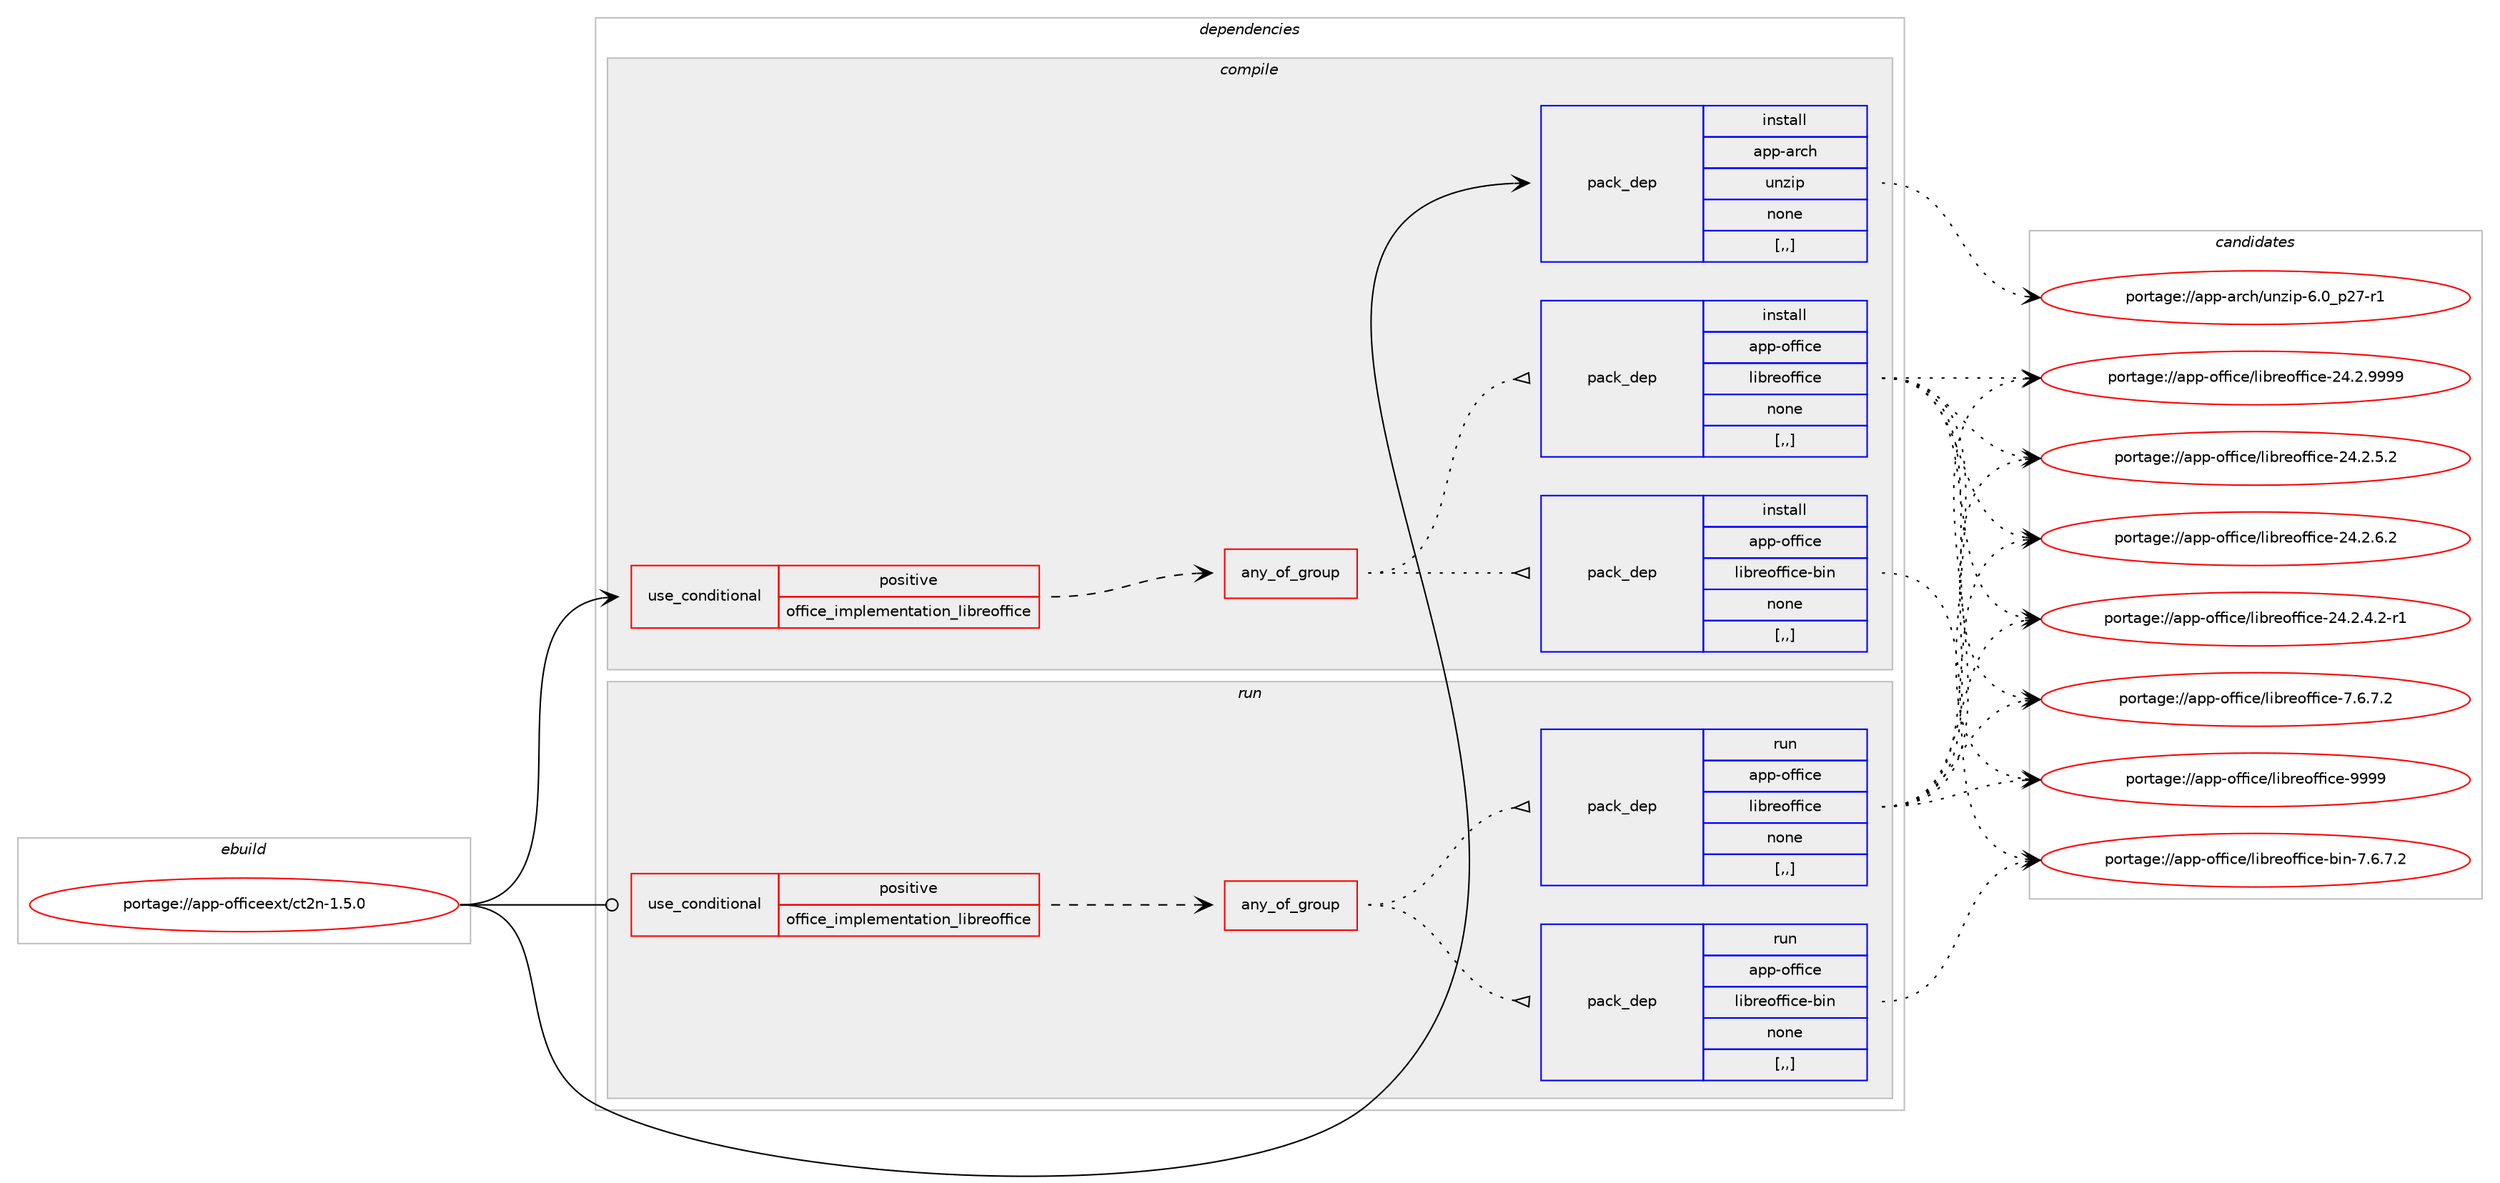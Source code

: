 digraph prolog {

# *************
# Graph options
# *************

newrank=true;
concentrate=true;
compound=true;
graph [rankdir=LR,fontname=Helvetica,fontsize=10,ranksep=1.5];#, ranksep=2.5, nodesep=0.2];
edge  [arrowhead=vee];
node  [fontname=Helvetica,fontsize=10];

# **********
# The ebuild
# **********

subgraph cluster_leftcol {
color=gray;
label=<<i>ebuild</i>>;
id [label="portage://app-officeext/ct2n-1.5.0", color=red, width=4, href="../app-officeext/ct2n-1.5.0.svg"];
}

# ****************
# The dependencies
# ****************

subgraph cluster_midcol {
color=gray;
label=<<i>dependencies</i>>;
subgraph cluster_compile {
fillcolor="#eeeeee";
style=filled;
label=<<i>compile</i>>;
subgraph cond143839 {
dependency544017 [label=<<TABLE BORDER="0" CELLBORDER="1" CELLSPACING="0" CELLPADDING="4"><TR><TD ROWSPAN="3" CELLPADDING="10">use_conditional</TD></TR><TR><TD>positive</TD></TR><TR><TD>office_implementation_libreoffice</TD></TR></TABLE>>, shape=none, color=red];
subgraph any3751 {
dependency544018 [label=<<TABLE BORDER="0" CELLBORDER="1" CELLSPACING="0" CELLPADDING="4"><TR><TD CELLPADDING="10">any_of_group</TD></TR></TABLE>>, shape=none, color=red];subgraph pack396132 {
dependency544019 [label=<<TABLE BORDER="0" CELLBORDER="1" CELLSPACING="0" CELLPADDING="4" WIDTH="220"><TR><TD ROWSPAN="6" CELLPADDING="30">pack_dep</TD></TR><TR><TD WIDTH="110">install</TD></TR><TR><TD>app-office</TD></TR><TR><TD>libreoffice</TD></TR><TR><TD>none</TD></TR><TR><TD>[,,]</TD></TR></TABLE>>, shape=none, color=blue];
}
dependency544018:e -> dependency544019:w [weight=20,style="dotted",arrowhead="oinv"];
subgraph pack396133 {
dependency544020 [label=<<TABLE BORDER="0" CELLBORDER="1" CELLSPACING="0" CELLPADDING="4" WIDTH="220"><TR><TD ROWSPAN="6" CELLPADDING="30">pack_dep</TD></TR><TR><TD WIDTH="110">install</TD></TR><TR><TD>app-office</TD></TR><TR><TD>libreoffice-bin</TD></TR><TR><TD>none</TD></TR><TR><TD>[,,]</TD></TR></TABLE>>, shape=none, color=blue];
}
dependency544018:e -> dependency544020:w [weight=20,style="dotted",arrowhead="oinv"];
}
dependency544017:e -> dependency544018:w [weight=20,style="dashed",arrowhead="vee"];
}
id:e -> dependency544017:w [weight=20,style="solid",arrowhead="vee"];
subgraph pack396134 {
dependency544021 [label=<<TABLE BORDER="0" CELLBORDER="1" CELLSPACING="0" CELLPADDING="4" WIDTH="220"><TR><TD ROWSPAN="6" CELLPADDING="30">pack_dep</TD></TR><TR><TD WIDTH="110">install</TD></TR><TR><TD>app-arch</TD></TR><TR><TD>unzip</TD></TR><TR><TD>none</TD></TR><TR><TD>[,,]</TD></TR></TABLE>>, shape=none, color=blue];
}
id:e -> dependency544021:w [weight=20,style="solid",arrowhead="vee"];
}
subgraph cluster_compileandrun {
fillcolor="#eeeeee";
style=filled;
label=<<i>compile and run</i>>;
}
subgraph cluster_run {
fillcolor="#eeeeee";
style=filled;
label=<<i>run</i>>;
subgraph cond143840 {
dependency544022 [label=<<TABLE BORDER="0" CELLBORDER="1" CELLSPACING="0" CELLPADDING="4"><TR><TD ROWSPAN="3" CELLPADDING="10">use_conditional</TD></TR><TR><TD>positive</TD></TR><TR><TD>office_implementation_libreoffice</TD></TR></TABLE>>, shape=none, color=red];
subgraph any3752 {
dependency544023 [label=<<TABLE BORDER="0" CELLBORDER="1" CELLSPACING="0" CELLPADDING="4"><TR><TD CELLPADDING="10">any_of_group</TD></TR></TABLE>>, shape=none, color=red];subgraph pack396135 {
dependency544024 [label=<<TABLE BORDER="0" CELLBORDER="1" CELLSPACING="0" CELLPADDING="4" WIDTH="220"><TR><TD ROWSPAN="6" CELLPADDING="30">pack_dep</TD></TR><TR><TD WIDTH="110">run</TD></TR><TR><TD>app-office</TD></TR><TR><TD>libreoffice</TD></TR><TR><TD>none</TD></TR><TR><TD>[,,]</TD></TR></TABLE>>, shape=none, color=blue];
}
dependency544023:e -> dependency544024:w [weight=20,style="dotted",arrowhead="oinv"];
subgraph pack396136 {
dependency544025 [label=<<TABLE BORDER="0" CELLBORDER="1" CELLSPACING="0" CELLPADDING="4" WIDTH="220"><TR><TD ROWSPAN="6" CELLPADDING="30">pack_dep</TD></TR><TR><TD WIDTH="110">run</TD></TR><TR><TD>app-office</TD></TR><TR><TD>libreoffice-bin</TD></TR><TR><TD>none</TD></TR><TR><TD>[,,]</TD></TR></TABLE>>, shape=none, color=blue];
}
dependency544023:e -> dependency544025:w [weight=20,style="dotted",arrowhead="oinv"];
}
dependency544022:e -> dependency544023:w [weight=20,style="dashed",arrowhead="vee"];
}
id:e -> dependency544022:w [weight=20,style="solid",arrowhead="odot"];
}
}

# **************
# The candidates
# **************

subgraph cluster_choices {
rank=same;
color=gray;
label=<<i>candidates</i>>;

subgraph choice396132 {
color=black;
nodesep=1;
choice9711211245111102102105991014710810598114101111102102105991014557575757 [label="portage://app-office/libreoffice-9999", color=red, width=4,href="../app-office/libreoffice-9999.svg"];
choice97112112451111021021059910147108105981141011111021021059910145505246504657575757 [label="portage://app-office/libreoffice-24.2.9999", color=red, width=4,href="../app-office/libreoffice-24.2.9999.svg"];
choice971121124511110210210599101471081059811410111110210210599101455052465046544650 [label="portage://app-office/libreoffice-24.2.6.2", color=red, width=4,href="../app-office/libreoffice-24.2.6.2.svg"];
choice971121124511110210210599101471081059811410111110210210599101455052465046534650 [label="portage://app-office/libreoffice-24.2.5.2", color=red, width=4,href="../app-office/libreoffice-24.2.5.2.svg"];
choice9711211245111102102105991014710810598114101111102102105991014550524650465246504511449 [label="portage://app-office/libreoffice-24.2.4.2-r1", color=red, width=4,href="../app-office/libreoffice-24.2.4.2-r1.svg"];
choice9711211245111102102105991014710810598114101111102102105991014555465446554650 [label="portage://app-office/libreoffice-7.6.7.2", color=red, width=4,href="../app-office/libreoffice-7.6.7.2.svg"];
dependency544019:e -> choice9711211245111102102105991014710810598114101111102102105991014557575757:w [style=dotted,weight="100"];
dependency544019:e -> choice97112112451111021021059910147108105981141011111021021059910145505246504657575757:w [style=dotted,weight="100"];
dependency544019:e -> choice971121124511110210210599101471081059811410111110210210599101455052465046544650:w [style=dotted,weight="100"];
dependency544019:e -> choice971121124511110210210599101471081059811410111110210210599101455052465046534650:w [style=dotted,weight="100"];
dependency544019:e -> choice9711211245111102102105991014710810598114101111102102105991014550524650465246504511449:w [style=dotted,weight="100"];
dependency544019:e -> choice9711211245111102102105991014710810598114101111102102105991014555465446554650:w [style=dotted,weight="100"];
}
subgraph choice396133 {
color=black;
nodesep=1;
choice97112112451111021021059910147108105981141011111021021059910145981051104555465446554650 [label="portage://app-office/libreoffice-bin-7.6.7.2", color=red, width=4,href="../app-office/libreoffice-bin-7.6.7.2.svg"];
dependency544020:e -> choice97112112451111021021059910147108105981141011111021021059910145981051104555465446554650:w [style=dotted,weight="100"];
}
subgraph choice396134 {
color=black;
nodesep=1;
choice9711211245971149910447117110122105112455446489511250554511449 [label="portage://app-arch/unzip-6.0_p27-r1", color=red, width=4,href="../app-arch/unzip-6.0_p27-r1.svg"];
dependency544021:e -> choice9711211245971149910447117110122105112455446489511250554511449:w [style=dotted,weight="100"];
}
subgraph choice396135 {
color=black;
nodesep=1;
choice9711211245111102102105991014710810598114101111102102105991014557575757 [label="portage://app-office/libreoffice-9999", color=red, width=4,href="../app-office/libreoffice-9999.svg"];
choice97112112451111021021059910147108105981141011111021021059910145505246504657575757 [label="portage://app-office/libreoffice-24.2.9999", color=red, width=4,href="../app-office/libreoffice-24.2.9999.svg"];
choice971121124511110210210599101471081059811410111110210210599101455052465046544650 [label="portage://app-office/libreoffice-24.2.6.2", color=red, width=4,href="../app-office/libreoffice-24.2.6.2.svg"];
choice971121124511110210210599101471081059811410111110210210599101455052465046534650 [label="portage://app-office/libreoffice-24.2.5.2", color=red, width=4,href="../app-office/libreoffice-24.2.5.2.svg"];
choice9711211245111102102105991014710810598114101111102102105991014550524650465246504511449 [label="portage://app-office/libreoffice-24.2.4.2-r1", color=red, width=4,href="../app-office/libreoffice-24.2.4.2-r1.svg"];
choice9711211245111102102105991014710810598114101111102102105991014555465446554650 [label="portage://app-office/libreoffice-7.6.7.2", color=red, width=4,href="../app-office/libreoffice-7.6.7.2.svg"];
dependency544024:e -> choice9711211245111102102105991014710810598114101111102102105991014557575757:w [style=dotted,weight="100"];
dependency544024:e -> choice97112112451111021021059910147108105981141011111021021059910145505246504657575757:w [style=dotted,weight="100"];
dependency544024:e -> choice971121124511110210210599101471081059811410111110210210599101455052465046544650:w [style=dotted,weight="100"];
dependency544024:e -> choice971121124511110210210599101471081059811410111110210210599101455052465046534650:w [style=dotted,weight="100"];
dependency544024:e -> choice9711211245111102102105991014710810598114101111102102105991014550524650465246504511449:w [style=dotted,weight="100"];
dependency544024:e -> choice9711211245111102102105991014710810598114101111102102105991014555465446554650:w [style=dotted,weight="100"];
}
subgraph choice396136 {
color=black;
nodesep=1;
choice97112112451111021021059910147108105981141011111021021059910145981051104555465446554650 [label="portage://app-office/libreoffice-bin-7.6.7.2", color=red, width=4,href="../app-office/libreoffice-bin-7.6.7.2.svg"];
dependency544025:e -> choice97112112451111021021059910147108105981141011111021021059910145981051104555465446554650:w [style=dotted,weight="100"];
}
}

}
